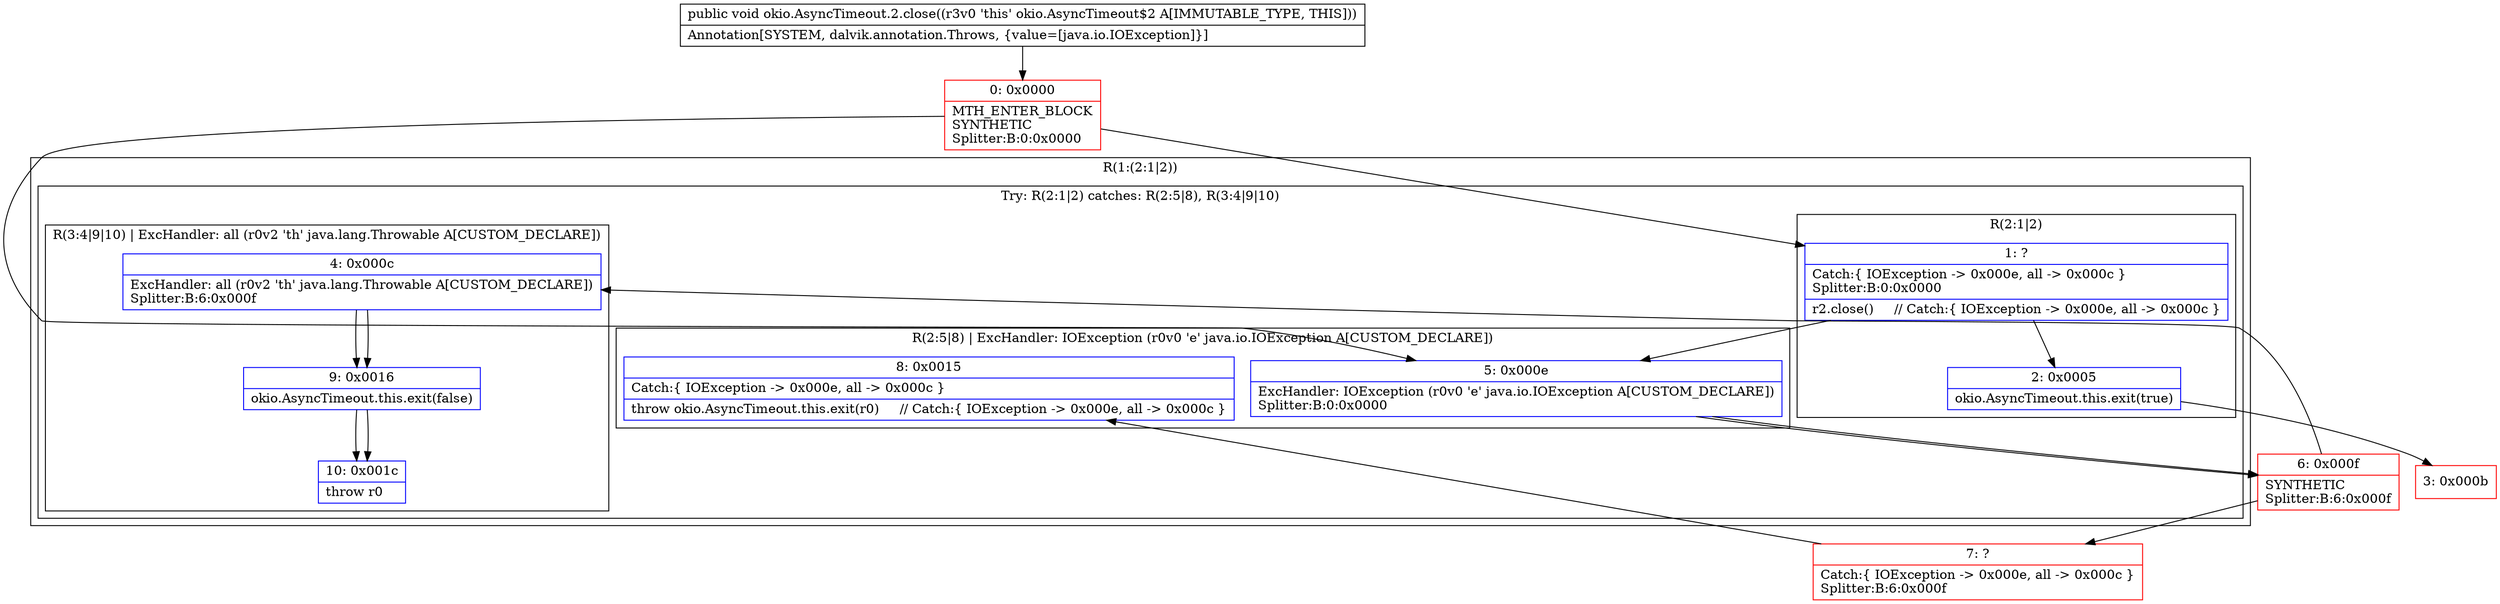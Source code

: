 digraph "CFG forokio.AsyncTimeout.2.close()V" {
subgraph cluster_Region_1586999319 {
label = "R(1:(2:1|2))";
node [shape=record,color=blue];
subgraph cluster_TryCatchRegion_861587573 {
label = "Try: R(2:1|2) catches: R(2:5|8), R(3:4|9|10)";
node [shape=record,color=blue];
subgraph cluster_Region_1884224757 {
label = "R(2:1|2)";
node [shape=record,color=blue];
Node_1 [shape=record,label="{1\:\ ?|Catch:\{ IOException \-\> 0x000e, all \-\> 0x000c \}\lSplitter:B:0:0x0000\l|r2.close()     \/\/ Catch:\{ IOException \-\> 0x000e, all \-\> 0x000c \}\l}"];
Node_2 [shape=record,label="{2\:\ 0x0005|okio.AsyncTimeout.this.exit(true)\l}"];
}
subgraph cluster_Region_2048996660 {
label = "R(2:5|8) | ExcHandler: IOException (r0v0 'e' java.io.IOException A[CUSTOM_DECLARE])\l";
node [shape=record,color=blue];
Node_5 [shape=record,label="{5\:\ 0x000e|ExcHandler: IOException (r0v0 'e' java.io.IOException A[CUSTOM_DECLARE])\lSplitter:B:0:0x0000\l}"];
Node_8 [shape=record,label="{8\:\ 0x0015|Catch:\{ IOException \-\> 0x000e, all \-\> 0x000c \}\l|throw okio.AsyncTimeout.this.exit(r0)     \/\/ Catch:\{ IOException \-\> 0x000e, all \-\> 0x000c \}\l}"];
}
subgraph cluster_Region_433399151 {
label = "R(3:4|9|10) | ExcHandler: all (r0v2 'th' java.lang.Throwable A[CUSTOM_DECLARE])\l";
node [shape=record,color=blue];
Node_4 [shape=record,label="{4\:\ 0x000c|ExcHandler: all (r0v2 'th' java.lang.Throwable A[CUSTOM_DECLARE])\lSplitter:B:6:0x000f\l}"];
Node_9 [shape=record,label="{9\:\ 0x0016|okio.AsyncTimeout.this.exit(false)\l}"];
Node_10 [shape=record,label="{10\:\ 0x001c|throw r0\l}"];
}
}
}
subgraph cluster_Region_2048996660 {
label = "R(2:5|8) | ExcHandler: IOException (r0v0 'e' java.io.IOException A[CUSTOM_DECLARE])\l";
node [shape=record,color=blue];
Node_5 [shape=record,label="{5\:\ 0x000e|ExcHandler: IOException (r0v0 'e' java.io.IOException A[CUSTOM_DECLARE])\lSplitter:B:0:0x0000\l}"];
Node_8 [shape=record,label="{8\:\ 0x0015|Catch:\{ IOException \-\> 0x000e, all \-\> 0x000c \}\l|throw okio.AsyncTimeout.this.exit(r0)     \/\/ Catch:\{ IOException \-\> 0x000e, all \-\> 0x000c \}\l}"];
}
subgraph cluster_Region_433399151 {
label = "R(3:4|9|10) | ExcHandler: all (r0v2 'th' java.lang.Throwable A[CUSTOM_DECLARE])\l";
node [shape=record,color=blue];
Node_4 [shape=record,label="{4\:\ 0x000c|ExcHandler: all (r0v2 'th' java.lang.Throwable A[CUSTOM_DECLARE])\lSplitter:B:6:0x000f\l}"];
Node_9 [shape=record,label="{9\:\ 0x0016|okio.AsyncTimeout.this.exit(false)\l}"];
Node_10 [shape=record,label="{10\:\ 0x001c|throw r0\l}"];
}
Node_0 [shape=record,color=red,label="{0\:\ 0x0000|MTH_ENTER_BLOCK\lSYNTHETIC\lSplitter:B:0:0x0000\l}"];
Node_3 [shape=record,color=red,label="{3\:\ 0x000b}"];
Node_6 [shape=record,color=red,label="{6\:\ 0x000f|SYNTHETIC\lSplitter:B:6:0x000f\l}"];
Node_7 [shape=record,color=red,label="{7\:\ ?|Catch:\{ IOException \-\> 0x000e, all \-\> 0x000c \}\lSplitter:B:6:0x000f\l}"];
MethodNode[shape=record,label="{public void okio.AsyncTimeout.2.close((r3v0 'this' okio.AsyncTimeout$2 A[IMMUTABLE_TYPE, THIS]))  | Annotation[SYSTEM, dalvik.annotation.Throws, \{value=[java.io.IOException]\}]\l}"];
MethodNode -> Node_0;
Node_1 -> Node_2;
Node_1 -> Node_5;
Node_2 -> Node_3;
Node_5 -> Node_6;
Node_4 -> Node_9;
Node_9 -> Node_10;
Node_5 -> Node_6;
Node_4 -> Node_9;
Node_9 -> Node_10;
Node_0 -> Node_1;
Node_0 -> Node_5;
Node_6 -> Node_7;
Node_6 -> Node_4;
Node_7 -> Node_8;
}

